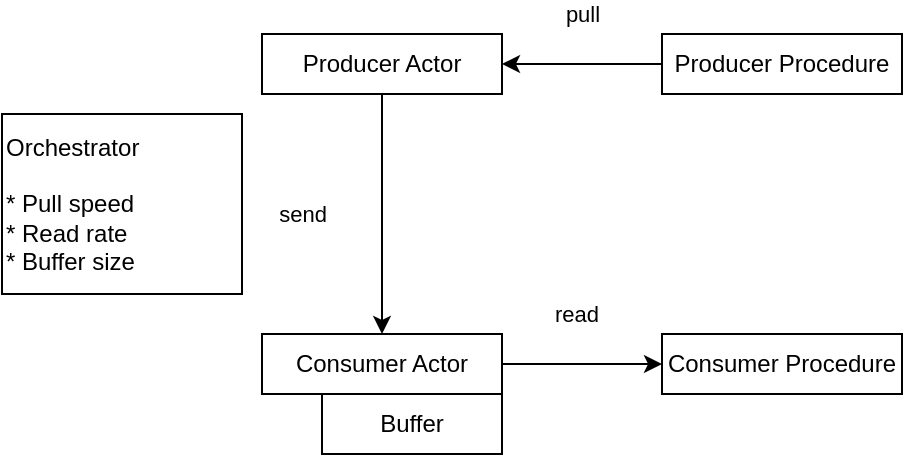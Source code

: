 <mxfile version="18.1.1" type="device"><diagram id="gsqtJrKvA59dyGb1o1pf" name="Page-1"><mxGraphModel dx="514" dy="689" grid="1" gridSize="10" guides="1" tooltips="1" connect="1" arrows="1" fold="1" page="1" pageScale="1" pageWidth="827" pageHeight="1169" math="0" shadow="0"><root><mxCell id="0"/><mxCell id="1" parent="0"/><mxCell id="uC7XdhBqc4peCB4QGKTt-6" value="send" style="edgeStyle=orthogonalEdgeStyle;rounded=0;orthogonalLoop=1;jettySize=auto;html=1;entryX=0.5;entryY=0;entryDx=0;entryDy=0;" edge="1" parent="1" source="uC7XdhBqc4peCB4QGKTt-1" target="uC7XdhBqc4peCB4QGKTt-3"><mxGeometry y="-40" relative="1" as="geometry"><mxPoint as="offset"/></mxGeometry></mxCell><mxCell id="uC7XdhBqc4peCB4QGKTt-1" value="Producer Actor" style="rounded=0;whiteSpace=wrap;html=1;" vertex="1" parent="1"><mxGeometry x="140" y="40" width="120" height="30" as="geometry"/></mxCell><mxCell id="uC7XdhBqc4peCB4QGKTt-5" value="pull" style="edgeStyle=orthogonalEdgeStyle;rounded=0;orthogonalLoop=1;jettySize=auto;html=1;entryX=1;entryY=0.5;entryDx=0;entryDy=0;" edge="1" parent="1" source="uC7XdhBqc4peCB4QGKTt-2" target="uC7XdhBqc4peCB4QGKTt-1"><mxGeometry y="-25" relative="1" as="geometry"><mxPoint as="offset"/></mxGeometry></mxCell><mxCell id="uC7XdhBqc4peCB4QGKTt-2" value="Producer Procedure" style="rounded=0;whiteSpace=wrap;html=1;" vertex="1" parent="1"><mxGeometry x="340" y="40" width="120" height="30" as="geometry"/></mxCell><mxCell id="uC7XdhBqc4peCB4QGKTt-7" style="edgeStyle=orthogonalEdgeStyle;rounded=0;orthogonalLoop=1;jettySize=auto;html=1;entryX=0;entryY=0.5;entryDx=0;entryDy=0;" edge="1" parent="1" source="uC7XdhBqc4peCB4QGKTt-3" target="uC7XdhBqc4peCB4QGKTt-4"><mxGeometry relative="1" as="geometry"/></mxCell><mxCell id="uC7XdhBqc4peCB4QGKTt-8" value="read" style="edgeLabel;html=1;align=center;verticalAlign=middle;resizable=0;points=[];" vertex="1" connectable="0" parent="uC7XdhBqc4peCB4QGKTt-7"><mxGeometry x="-0.075" y="-3" relative="1" as="geometry"><mxPoint y="-28" as="offset"/></mxGeometry></mxCell><mxCell id="uC7XdhBqc4peCB4QGKTt-3" value="Consumer Actor" style="rounded=0;whiteSpace=wrap;html=1;" vertex="1" parent="1"><mxGeometry x="140" y="190" width="120" height="30" as="geometry"/></mxCell><mxCell id="uC7XdhBqc4peCB4QGKTt-4" value="Consumer Procedure" style="rounded=0;whiteSpace=wrap;html=1;" vertex="1" parent="1"><mxGeometry x="340" y="190" width="120" height="30" as="geometry"/></mxCell><mxCell id="uC7XdhBqc4peCB4QGKTt-9" value="Buffer" style="rounded=0;whiteSpace=wrap;html=1;" vertex="1" parent="1"><mxGeometry x="170" y="220" width="90" height="30" as="geometry"/></mxCell><mxCell id="uC7XdhBqc4peCB4QGKTt-10" value="Orchestrator&lt;br&gt;&lt;br&gt;* Pull speed&lt;br&gt;* Read rate&lt;br&gt;* Buffer size" style="rounded=0;whiteSpace=wrap;html=1;align=left;" vertex="1" parent="1"><mxGeometry x="10" y="80" width="120" height="90" as="geometry"/></mxCell></root></mxGraphModel></diagram></mxfile>